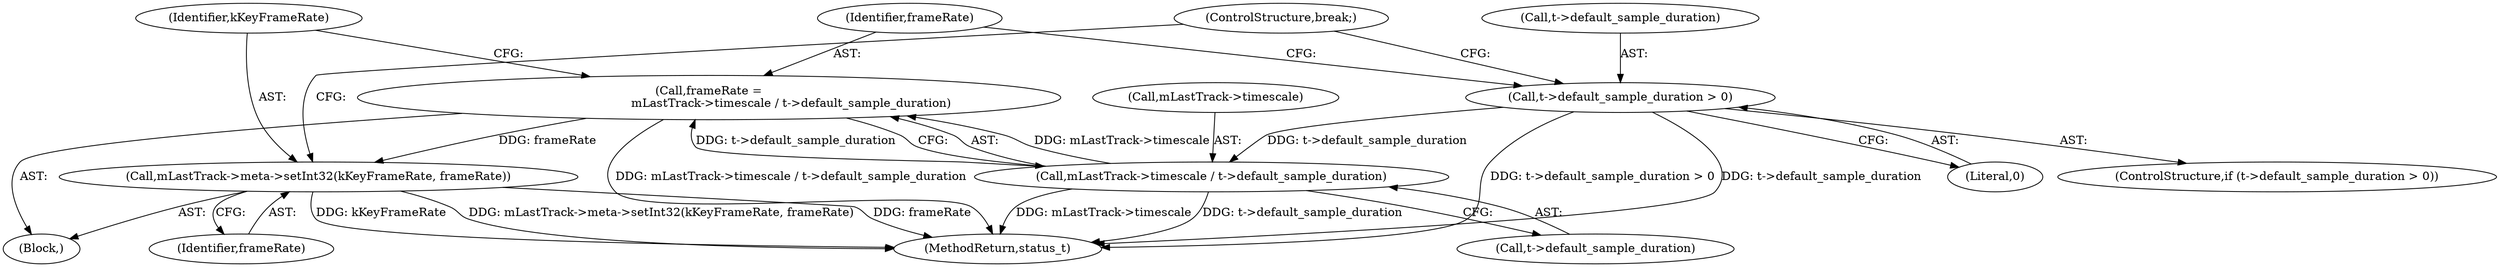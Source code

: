 digraph "0_Android_8a3a2f6ea7defe1a81bb32b3c9f3537f84749b9d@integer" {
"1002437" [label="(Call,frameRate =\n                                            mLastTrack->timescale / t->default_sample_duration)"];
"1002439" [label="(Call,mLastTrack->timescale / t->default_sample_duration)"];
"1002430" [label="(Call,t->default_sample_duration > 0)"];
"1002446" [label="(Call,mLastTrack->meta->setInt32(kKeyFrameRate, frameRate))"];
"1002439" [label="(Call,mLastTrack->timescale / t->default_sample_duration)"];
"1002434" [label="(Literal,0)"];
"1002435" [label="(Block,)"];
"1002437" [label="(Call,frameRate =\n                                            mLastTrack->timescale / t->default_sample_duration)"];
"1002443" [label="(Call,t->default_sample_duration)"];
"1002440" [label="(Call,mLastTrack->timescale)"];
"1002449" [label="(ControlStructure,break;)"];
"1002448" [label="(Identifier,frameRate)"];
"1002429" [label="(ControlStructure,if (t->default_sample_duration > 0))"];
"1002431" [label="(Call,t->default_sample_duration)"];
"1002447" [label="(Identifier,kKeyFrameRate)"];
"1002438" [label="(Identifier,frameRate)"];
"1002430" [label="(Call,t->default_sample_duration > 0)"];
"1002446" [label="(Call,mLastTrack->meta->setInt32(kKeyFrameRate, frameRate))"];
"1003903" [label="(MethodReturn,status_t)"];
"1002437" -> "1002435"  [label="AST: "];
"1002437" -> "1002439"  [label="CFG: "];
"1002438" -> "1002437"  [label="AST: "];
"1002439" -> "1002437"  [label="AST: "];
"1002447" -> "1002437"  [label="CFG: "];
"1002437" -> "1003903"  [label="DDG: mLastTrack->timescale / t->default_sample_duration"];
"1002439" -> "1002437"  [label="DDG: mLastTrack->timescale"];
"1002439" -> "1002437"  [label="DDG: t->default_sample_duration"];
"1002437" -> "1002446"  [label="DDG: frameRate"];
"1002439" -> "1002443"  [label="CFG: "];
"1002440" -> "1002439"  [label="AST: "];
"1002443" -> "1002439"  [label="AST: "];
"1002439" -> "1003903"  [label="DDG: mLastTrack->timescale"];
"1002439" -> "1003903"  [label="DDG: t->default_sample_duration"];
"1002430" -> "1002439"  [label="DDG: t->default_sample_duration"];
"1002430" -> "1002429"  [label="AST: "];
"1002430" -> "1002434"  [label="CFG: "];
"1002431" -> "1002430"  [label="AST: "];
"1002434" -> "1002430"  [label="AST: "];
"1002438" -> "1002430"  [label="CFG: "];
"1002449" -> "1002430"  [label="CFG: "];
"1002430" -> "1003903"  [label="DDG: t->default_sample_duration > 0"];
"1002430" -> "1003903"  [label="DDG: t->default_sample_duration"];
"1002446" -> "1002435"  [label="AST: "];
"1002446" -> "1002448"  [label="CFG: "];
"1002447" -> "1002446"  [label="AST: "];
"1002448" -> "1002446"  [label="AST: "];
"1002449" -> "1002446"  [label="CFG: "];
"1002446" -> "1003903"  [label="DDG: mLastTrack->meta->setInt32(kKeyFrameRate, frameRate)"];
"1002446" -> "1003903"  [label="DDG: frameRate"];
"1002446" -> "1003903"  [label="DDG: kKeyFrameRate"];
}
